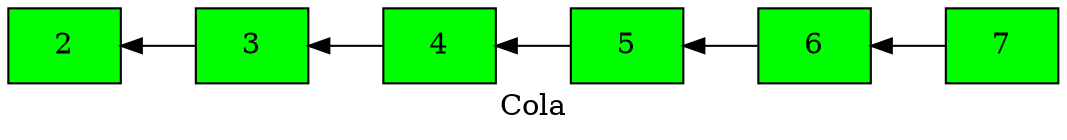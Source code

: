 digraph G {
    rankdir="RL";
    label="Cola";
    node[shape=box];
Nodo0[style="filled", label="2", fillcolor="green"];
Nodo1[style="filled", label="3", fillcolor="green"];
Nodo2[style="filled", label="4", fillcolor="green"];
Nodo3[style="filled", label="5", fillcolor="green"];
Nodo4[style="filled", label="6", fillcolor="green"];
Nodo5[style="filled", label="7", fillcolor="green"];

Nodo1 -> Nodo0;
Nodo2 -> Nodo1;
Nodo3 -> Nodo2;
Nodo4 -> Nodo3;
Nodo5 -> Nodo4;

}